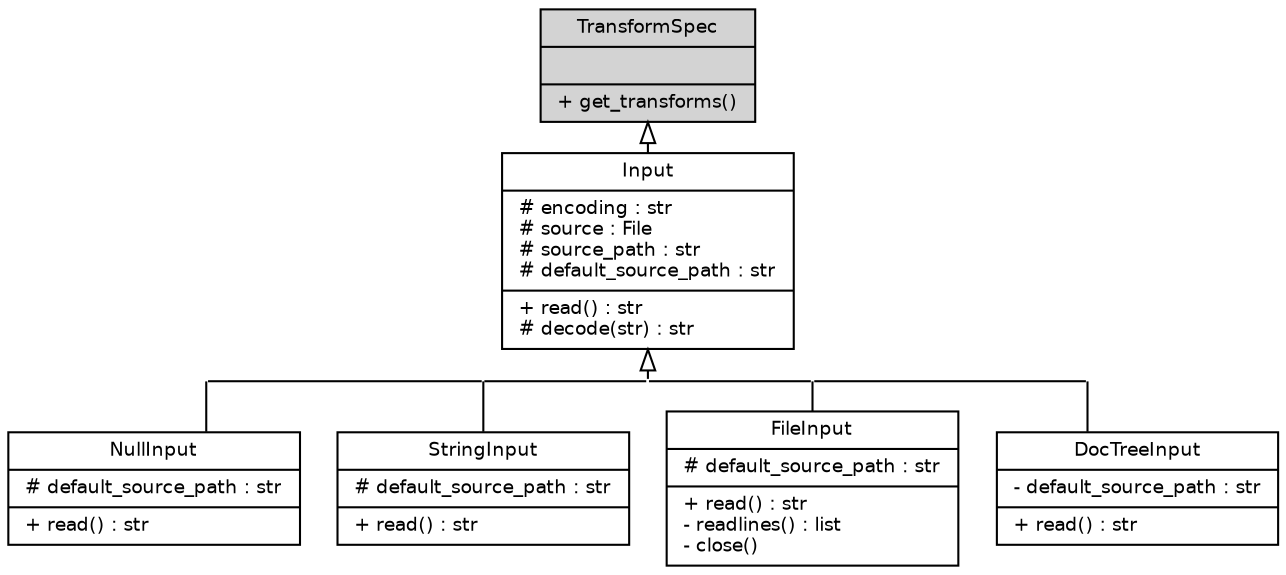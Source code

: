 digraph G {
    graph [
        fontname = "Bitstream Vera Sans"
        fontsize = 9
        ranksep = 0.2
        splines = ortho
    ]
    node [
        fontname = "Bitstream Vera Sans"
        fontsize = 9
        shape = "record"
    ]
    edge [
        arrowtail = empty
        dir = back
        fontname = "Bitstream Vera Sans"
        fontsize = 9
    ]

    TransformSpec [
        label = "{TransformSpec
        |
        |+ get_transforms()\l}"

        fillcolor = lightgrey
        style = filled
    ]
    Input [
        label = "{Input
        |# encoding : str\l# source : File\l# source_path : str\l# default_source_path : str\l
        |+ read() : str\l# decode(str) : str\l}"
    ]

    NullInput [
        label = "{NullInput
        |# default_source_path : str\l
        |+ read() : str\l}"
    ]
    StringInput [
        label = "{StringInput
        |# default_source_path : str\l
        |+ read() : str\l}"
    ]
    FileInput [
        label = "{FileInput
        |# default_source_path : str\l
        |+ read() : str\l- readlines() : list\l- close()\l}"
    ]
    DocTreeInput [
        label = "{DocTreeInput
        |- default_source_path : str\l
        |+ read() : str\l}"
    ]

    node [
        shape = none//circle
        label = ""
        height = 0
        width = 0
    ]
    { rank = same; a, b, c, d, e }

    // inheritance hierarchy
    edge [
        arrowtail = empty
        dir = back
    ]
    TransformSpec -> Input
    //Input -> NullInput, StringInput, FileInput, DocTreeInput
    Input -> c

    edge [ dir = none; arrowtail = none; arrowhead = none]
    a -> b [ minlen = 6.0 ]
    b -> c -> d
    d -> e [ minlen = 6.0 ]
    a -> NullInput
    b -> StringInput
    d -> FileInput
    e -> DocTreeInput
}
